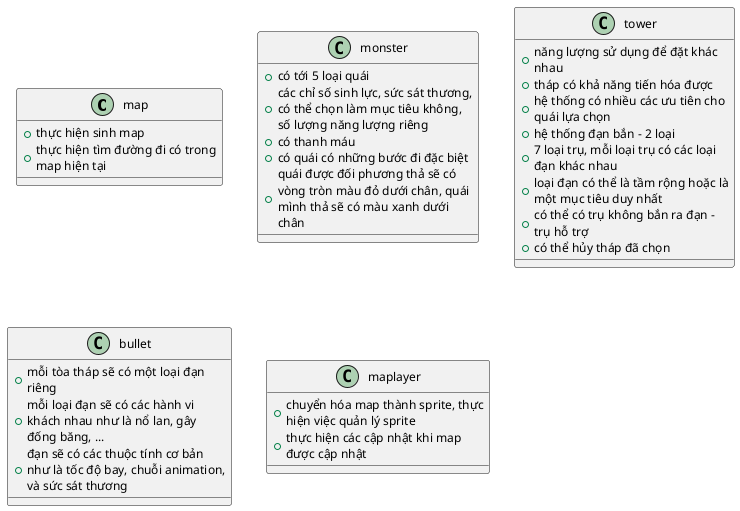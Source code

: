 @startuml
skinparam wrapwidth 200
skinparam classfontname cascadia code
skinparam classfontsize 16
skinparam classattributefontname cascadia code
skinparam classattributefontsize 12

class map {
    + thực hiện sinh map
    + thực hiện tìm đường đi có trong map hiện tại
}

class monster{
    + có tới 5 loại quái
    + các chỉ số sinh lực, sức sát thương, có thể chọn làm mục tiêu không, số lượng năng lượng riêng
    + có thanh máu
    + có quái có những bước đi đặc biệt
    + quái được đối phương thả sẽ có vòng tròn màu đỏ dưới chân, quái mình thả sẽ có màu xanh dưới chân
}

class tower{
    + năng lượng sử dụng để đặt khác nhau
    + tháp có khả năng tiến hóa được
    + hệ thống có nhiều các ưu tiên cho quái lựa chọn
    + hệ thống đạn bắn - 2 loại
    + 7 loại trụ, mỗi loại trụ có các loại đạn khác nhau
    + loại đạn có thể là tầm rộng hoặc là một mục tiêu duy nhất
    + có thể có trụ không bắn ra đạn - trụ hỗ trợ
    + có thể hủy tháp đã chọn
}

class bullet {
    + mỗi tòa tháp sẽ có một loại đạn riêng
    + mỗi loại đạn sẽ có các hành vi khách nhau như là nổ lan, gây đống băng, ...
    + đạn sẽ có các thuộc tính cơ bản như là tốc độ bay, chuỗi animation, và sức sát thương
}

class maplayer {
    + chuyển hóa map thành sprite, thực hiện việc quản lý sprite
    + thực hiện các cập nhật khi map được cập nhật
}


@enduml
